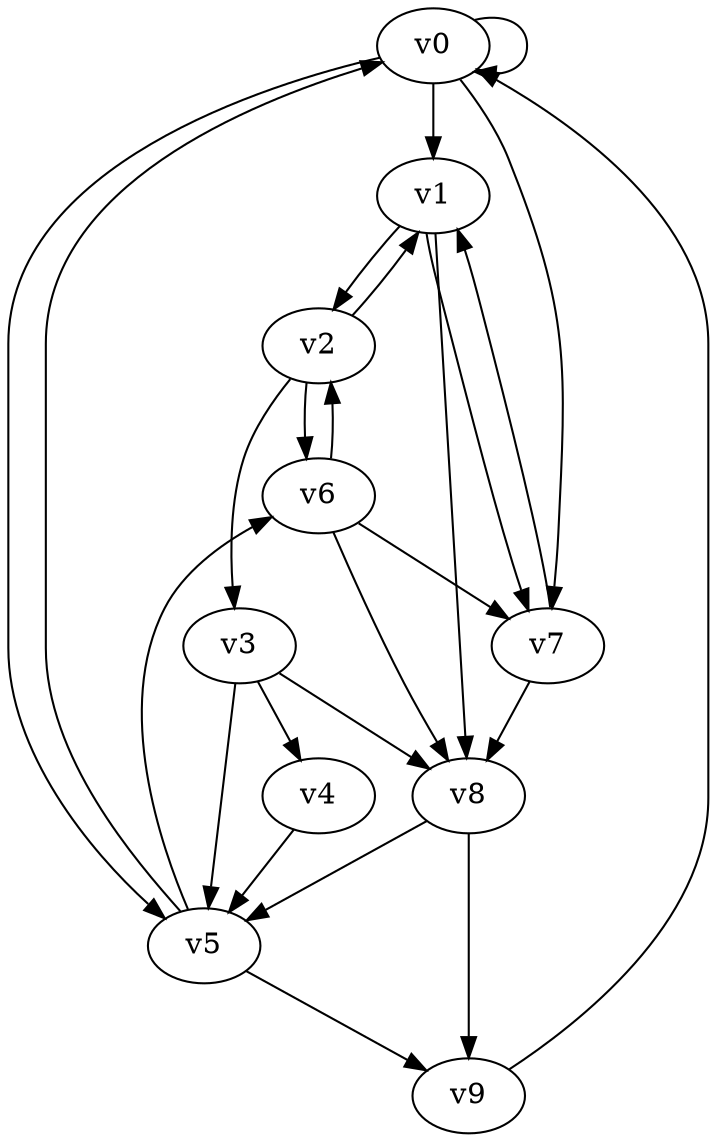 digraph buchi_test001 {
    v0 [name="v0", player=0, priority=0];
    v1 [name="v1", player=1, priority=0];
    v2 [name="v2", player=1, priority=0];
    v3 [name="v3", player=0, priority=0];
    v4 [name="v4", player=0, priority=1];
    v5 [name="v5", player=0, priority=1];
    v6 [name="v6", player=1, priority=1];
    v7 [name="v7", player=0, priority=0];
    v8 [name="v8", player=0, priority=0];
    v9 [name="v9", player=0, priority=1];
    v3 -> v4;
    v8 -> v9;
    v0 -> v5;
    v6 -> v2;
    v7 -> v1;
    v6 -> v8;
    v4 -> v5;
    v5 -> v0;
    v5 -> v6;
    v5 -> v9;
    v8 -> v5;
    v0 -> v1;
    v0 -> v7;
    v1 -> v2;
    v2 -> v1;
    v1 -> v8;
    v6 -> v7;
    v3 -> v5;
    v9 -> v0;
    v3 -> v8;
    v0 -> v0;
    v2 -> v3;
    v1 -> v7;
    v2 -> v6;
    v7 -> v8;
}
